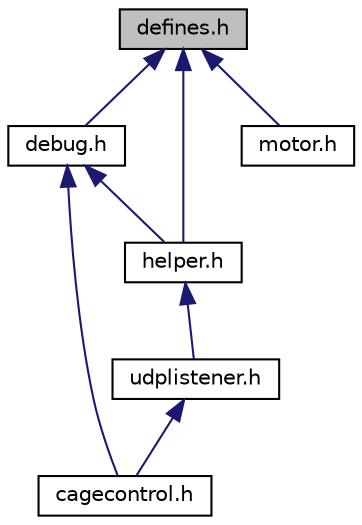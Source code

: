 digraph "defines.h"
{
  edge [fontname="Helvetica",fontsize="10",labelfontname="Helvetica",labelfontsize="10"];
  node [fontname="Helvetica",fontsize="10",shape=record];
  Node1 [label="defines.h",height=0.2,width=0.4,color="black", fillcolor="grey75", style="filled", fontcolor="black"];
  Node1 -> Node2 [dir="back",color="midnightblue",fontsize="10",style="solid",fontname="Helvetica"];
  Node2 [label="debug.h",height=0.2,width=0.4,color="black", fillcolor="white", style="filled",URL="$debug_8h.xhtml",tooltip="contains debug macros "];
  Node2 -> Node3 [dir="back",color="midnightblue",fontsize="10",style="solid",fontname="Helvetica"];
  Node3 [label="cagecontrol.h",height=0.2,width=0.4,color="black", fillcolor="white", style="filled",URL="$cagecontrol_8h_source.xhtml"];
  Node2 -> Node4 [dir="back",color="midnightblue",fontsize="10",style="solid",fontname="Helvetica"];
  Node4 [label="helper.h",height=0.2,width=0.4,color="black", fillcolor="white", style="filled",URL="$helper_8h.xhtml"];
  Node4 -> Node5 [dir="back",color="midnightblue",fontsize="10",style="solid",fontname="Helvetica"];
  Node5 [label="udplistener.h",height=0.2,width=0.4,color="black", fillcolor="white", style="filled",URL="$udplistener_8h.xhtml"];
  Node5 -> Node3 [dir="back",color="midnightblue",fontsize="10",style="solid",fontname="Helvetica"];
  Node1 -> Node4 [dir="back",color="midnightblue",fontsize="10",style="solid",fontname="Helvetica"];
  Node1 -> Node6 [dir="back",color="midnightblue",fontsize="10",style="solid",fontname="Helvetica"];
  Node6 [label="motor.h",height=0.2,width=0.4,color="black", fillcolor="white", style="filled",URL="$motor_8h.xhtml"];
}

